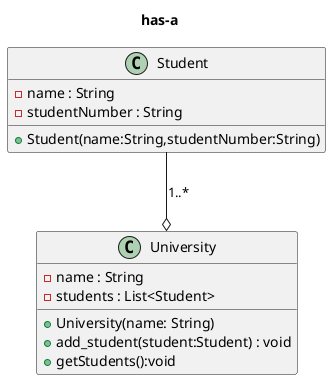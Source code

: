 @startuml use-a
title has-a
class Student{
    -name : String
    -studentNumber : String
    +Student(name:String,studentNumber:String)
}
class University{
    -name : String
    -students : List<Student>
    +University(name: String)
    +add_student(student:Student) : void
    +getStudents():void
}
Student -down-o University : 1..*
hide empty members
@enduml